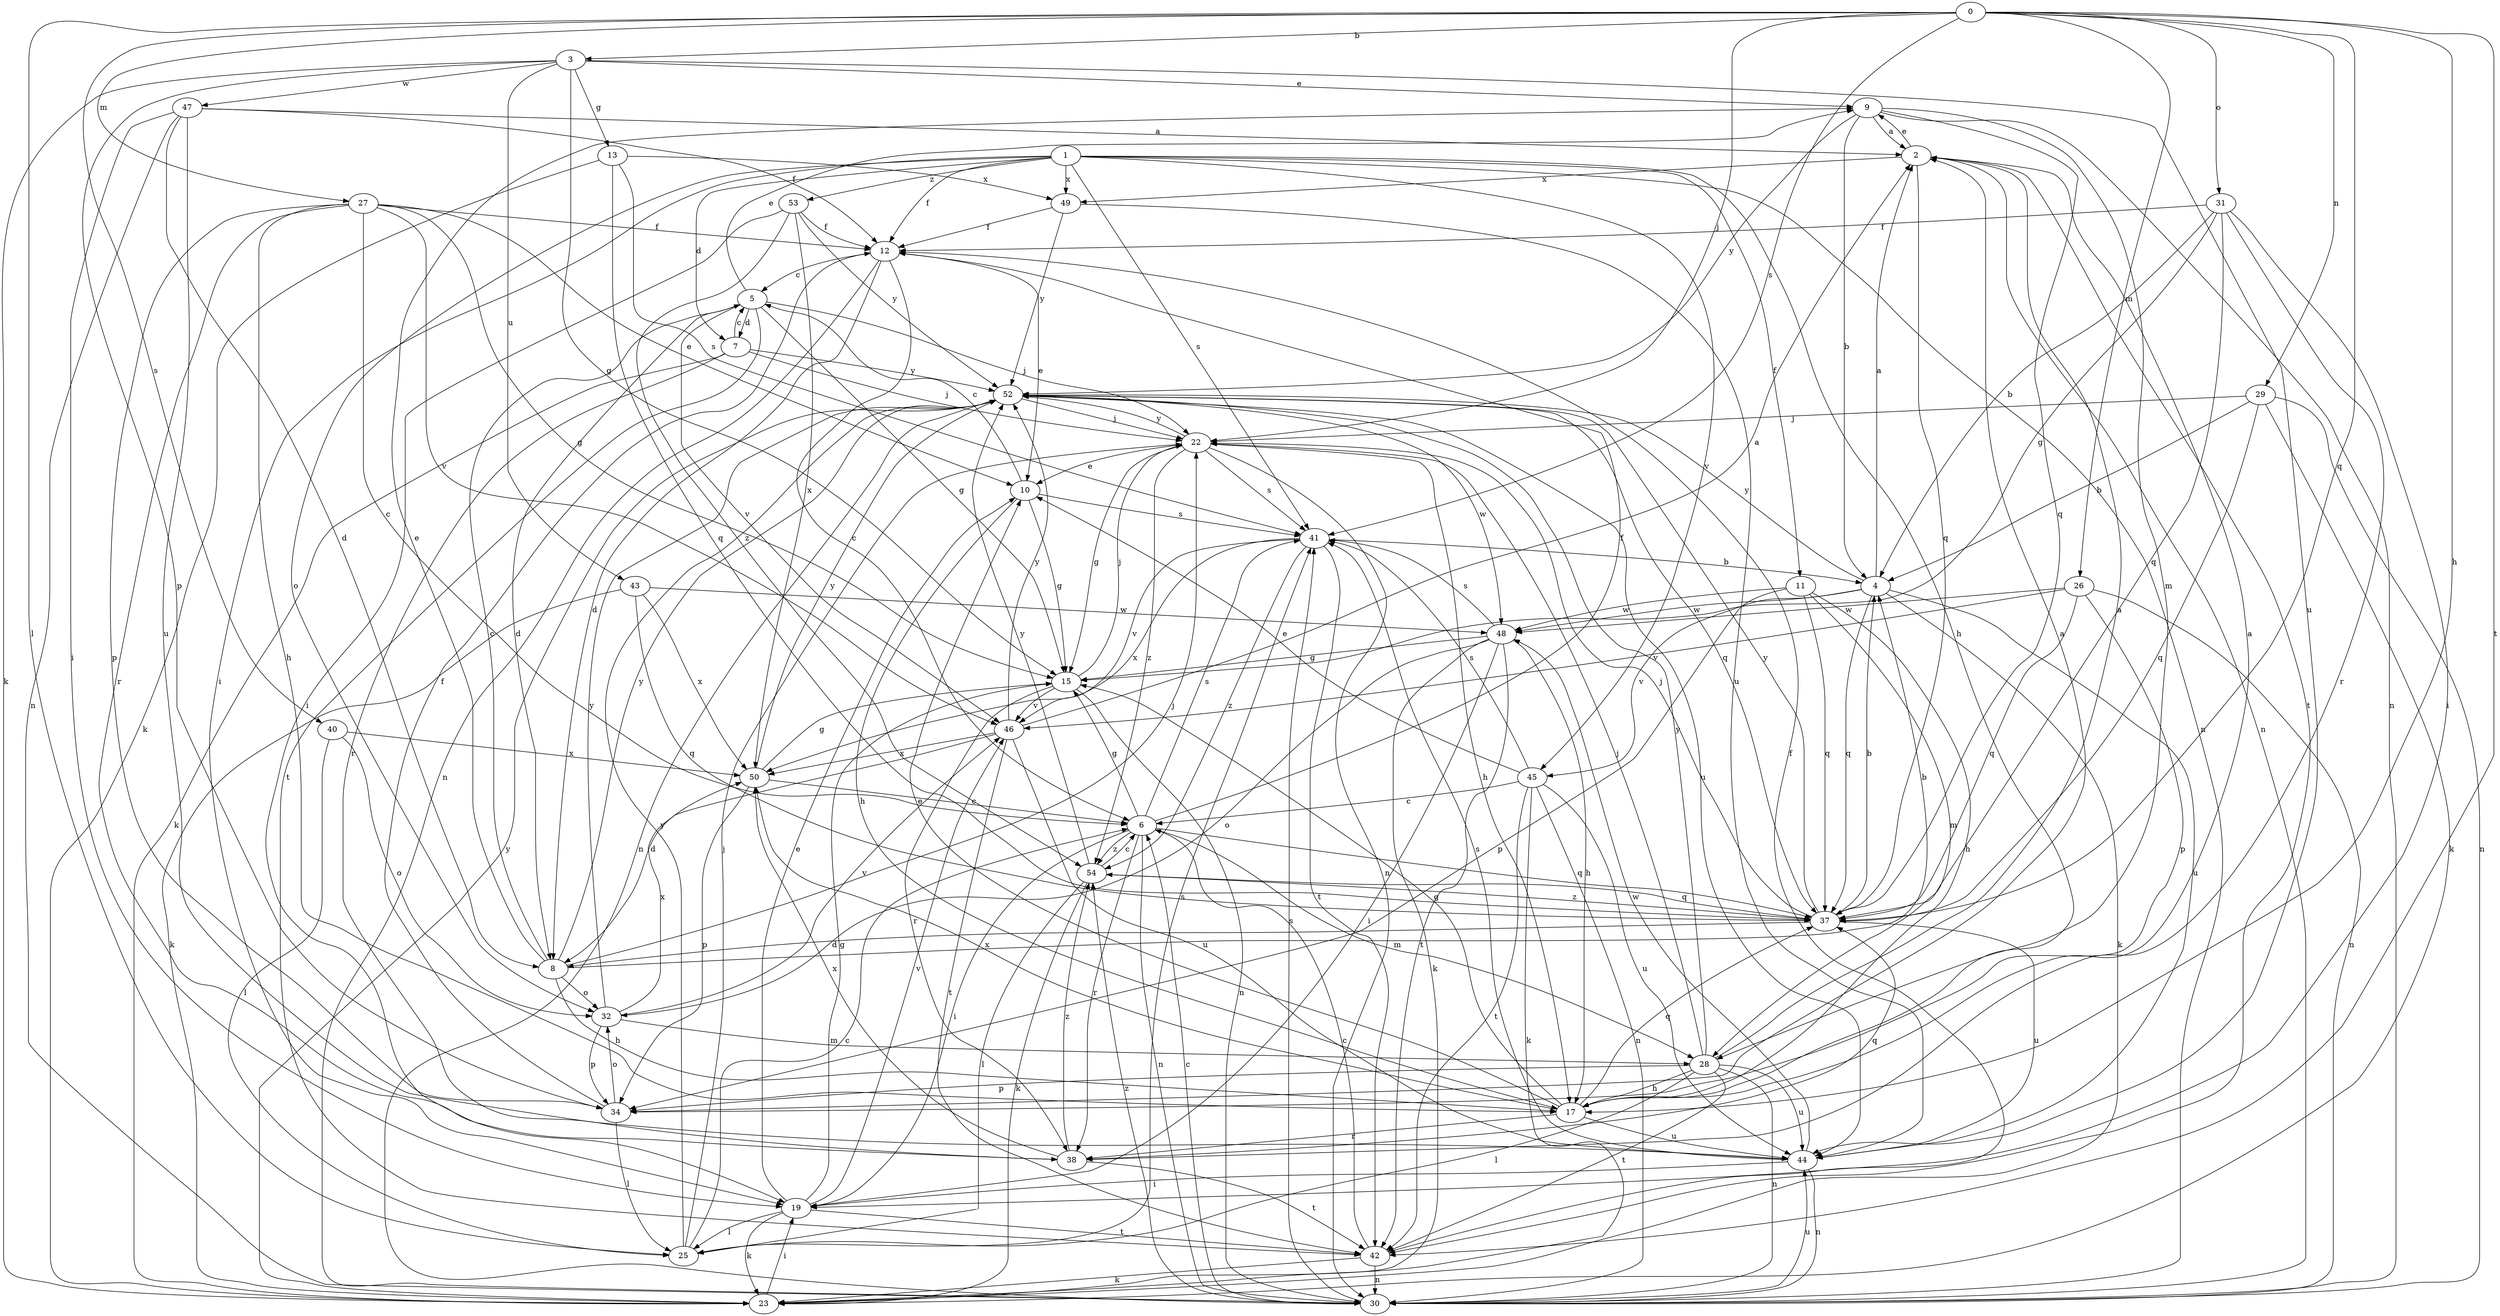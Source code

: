 strict digraph  {
0;
1;
2;
3;
4;
5;
6;
7;
8;
9;
10;
11;
12;
13;
15;
17;
19;
22;
23;
25;
26;
27;
28;
29;
30;
31;
32;
34;
37;
38;
40;
41;
42;
43;
44;
45;
46;
47;
48;
49;
50;
52;
53;
54;
0 -> 3  [label=b];
0 -> 17  [label=h];
0 -> 22  [label=j];
0 -> 25  [label=l];
0 -> 26  [label=m];
0 -> 27  [label=m];
0 -> 29  [label=n];
0 -> 31  [label=o];
0 -> 37  [label=q];
0 -> 40  [label=s];
0 -> 41  [label=s];
0 -> 42  [label=t];
1 -> 7  [label=d];
1 -> 11  [label=f];
1 -> 12  [label=f];
1 -> 17  [label=h];
1 -> 19  [label=i];
1 -> 30  [label=n];
1 -> 32  [label=o];
1 -> 41  [label=s];
1 -> 45  [label=v];
1 -> 49  [label=x];
1 -> 53  [label=z];
2 -> 9  [label=e];
2 -> 30  [label=n];
2 -> 37  [label=q];
2 -> 42  [label=t];
2 -> 49  [label=x];
3 -> 9  [label=e];
3 -> 13  [label=g];
3 -> 15  [label=g];
3 -> 23  [label=k];
3 -> 34  [label=p];
3 -> 43  [label=u];
3 -> 44  [label=u];
3 -> 47  [label=w];
4 -> 2  [label=a];
4 -> 23  [label=k];
4 -> 37  [label=q];
4 -> 44  [label=u];
4 -> 45  [label=v];
4 -> 48  [label=w];
4 -> 52  [label=y];
5 -> 7  [label=d];
5 -> 8  [label=d];
5 -> 9  [label=e];
5 -> 15  [label=g];
5 -> 22  [label=j];
5 -> 42  [label=t];
5 -> 46  [label=v];
6 -> 12  [label=f];
6 -> 15  [label=g];
6 -> 19  [label=i];
6 -> 28  [label=m];
6 -> 30  [label=n];
6 -> 37  [label=q];
6 -> 38  [label=r];
6 -> 41  [label=s];
6 -> 54  [label=z];
7 -> 5  [label=c];
7 -> 22  [label=j];
7 -> 23  [label=k];
7 -> 38  [label=r];
7 -> 52  [label=y];
8 -> 4  [label=b];
8 -> 5  [label=c];
8 -> 9  [label=e];
8 -> 17  [label=h];
8 -> 22  [label=j];
8 -> 32  [label=o];
8 -> 52  [label=y];
9 -> 2  [label=a];
9 -> 4  [label=b];
9 -> 28  [label=m];
9 -> 30  [label=n];
9 -> 37  [label=q];
9 -> 52  [label=y];
10 -> 5  [label=c];
10 -> 15  [label=g];
10 -> 17  [label=h];
10 -> 41  [label=s];
11 -> 17  [label=h];
11 -> 28  [label=m];
11 -> 34  [label=p];
11 -> 37  [label=q];
11 -> 48  [label=w];
12 -> 5  [label=c];
12 -> 6  [label=c];
12 -> 8  [label=d];
12 -> 10  [label=e];
12 -> 30  [label=n];
13 -> 23  [label=k];
13 -> 37  [label=q];
13 -> 41  [label=s];
13 -> 49  [label=x];
15 -> 22  [label=j];
15 -> 30  [label=n];
15 -> 38  [label=r];
15 -> 46  [label=v];
17 -> 2  [label=a];
17 -> 10  [label=e];
17 -> 15  [label=g];
17 -> 37  [label=q];
17 -> 38  [label=r];
17 -> 44  [label=u];
17 -> 50  [label=x];
19 -> 10  [label=e];
19 -> 15  [label=g];
19 -> 23  [label=k];
19 -> 25  [label=l];
19 -> 42  [label=t];
19 -> 46  [label=v];
22 -> 10  [label=e];
22 -> 15  [label=g];
22 -> 17  [label=h];
22 -> 30  [label=n];
22 -> 41  [label=s];
22 -> 52  [label=y];
22 -> 54  [label=z];
23 -> 19  [label=i];
23 -> 52  [label=y];
25 -> 6  [label=c];
25 -> 22  [label=j];
25 -> 41  [label=s];
25 -> 52  [label=y];
26 -> 30  [label=n];
26 -> 34  [label=p];
26 -> 37  [label=q];
26 -> 46  [label=v];
26 -> 48  [label=w];
27 -> 6  [label=c];
27 -> 10  [label=e];
27 -> 12  [label=f];
27 -> 15  [label=g];
27 -> 17  [label=h];
27 -> 34  [label=p];
27 -> 38  [label=r];
27 -> 46  [label=v];
28 -> 2  [label=a];
28 -> 17  [label=h];
28 -> 22  [label=j];
28 -> 25  [label=l];
28 -> 30  [label=n];
28 -> 34  [label=p];
28 -> 42  [label=t];
28 -> 44  [label=u];
28 -> 52  [label=y];
29 -> 4  [label=b];
29 -> 22  [label=j];
29 -> 23  [label=k];
29 -> 30  [label=n];
29 -> 37  [label=q];
30 -> 6  [label=c];
30 -> 41  [label=s];
30 -> 44  [label=u];
30 -> 54  [label=z];
31 -> 4  [label=b];
31 -> 12  [label=f];
31 -> 15  [label=g];
31 -> 19  [label=i];
31 -> 37  [label=q];
31 -> 38  [label=r];
32 -> 28  [label=m];
32 -> 34  [label=p];
32 -> 46  [label=v];
32 -> 50  [label=x];
32 -> 52  [label=y];
34 -> 2  [label=a];
34 -> 12  [label=f];
34 -> 25  [label=l];
34 -> 32  [label=o];
37 -> 4  [label=b];
37 -> 8  [label=d];
37 -> 22  [label=j];
37 -> 44  [label=u];
37 -> 52  [label=y];
37 -> 54  [label=z];
38 -> 37  [label=q];
38 -> 42  [label=t];
38 -> 50  [label=x];
38 -> 54  [label=z];
40 -> 25  [label=l];
40 -> 32  [label=o];
40 -> 50  [label=x];
41 -> 4  [label=b];
41 -> 42  [label=t];
41 -> 46  [label=v];
41 -> 50  [label=x];
41 -> 54  [label=z];
42 -> 6  [label=c];
42 -> 12  [label=f];
42 -> 23  [label=k];
42 -> 30  [label=n];
43 -> 23  [label=k];
43 -> 37  [label=q];
43 -> 48  [label=w];
43 -> 50  [label=x];
44 -> 19  [label=i];
44 -> 30  [label=n];
44 -> 41  [label=s];
44 -> 48  [label=w];
45 -> 6  [label=c];
45 -> 10  [label=e];
45 -> 23  [label=k];
45 -> 30  [label=n];
45 -> 41  [label=s];
45 -> 42  [label=t];
45 -> 44  [label=u];
46 -> 2  [label=a];
46 -> 8  [label=d];
46 -> 42  [label=t];
46 -> 44  [label=u];
46 -> 50  [label=x];
46 -> 52  [label=y];
47 -> 2  [label=a];
47 -> 8  [label=d];
47 -> 12  [label=f];
47 -> 19  [label=i];
47 -> 30  [label=n];
47 -> 44  [label=u];
48 -> 15  [label=g];
48 -> 17  [label=h];
48 -> 19  [label=i];
48 -> 23  [label=k];
48 -> 32  [label=o];
48 -> 41  [label=s];
48 -> 42  [label=t];
49 -> 12  [label=f];
49 -> 44  [label=u];
49 -> 52  [label=y];
50 -> 6  [label=c];
50 -> 15  [label=g];
50 -> 34  [label=p];
50 -> 52  [label=y];
52 -> 22  [label=j];
52 -> 30  [label=n];
52 -> 37  [label=q];
52 -> 44  [label=u];
52 -> 48  [label=w];
53 -> 12  [label=f];
53 -> 19  [label=i];
53 -> 50  [label=x];
53 -> 52  [label=y];
53 -> 54  [label=z];
54 -> 6  [label=c];
54 -> 23  [label=k];
54 -> 25  [label=l];
54 -> 37  [label=q];
54 -> 52  [label=y];
}
